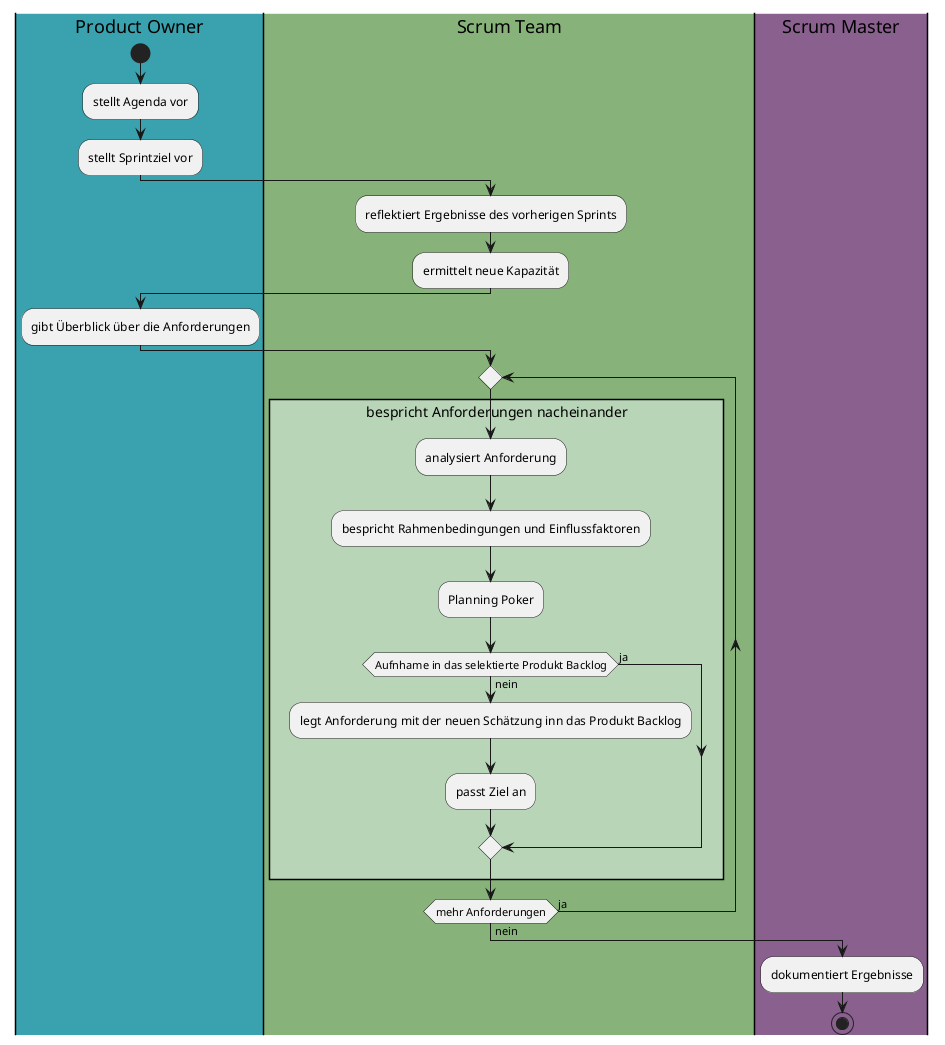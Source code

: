 @startuml

|#39A2AE|Product Owner|
start
:stellt Agenda vor;
:stellt Sprintziel vor;

|#87B37A|Scrum Team|
:reflektiert Ergebnisse des vorherigen Sprints;
:ermittelt neue Kapazität;

|Product Owner|
:gibt Überblick über die Anforderungen;

|Scrum Team|
repeat
skinparam defaultTextAlignment left
rectangle #B8D5B8 (bespricht Anforderungen nacheinander) {
  :analysiert Anforderung;
  :bespricht Rahmenbedingungen und Einflussfaktoren;
  :Planning Poker;
  if (Aufnhame in das selektierte Produkt Backlog) then (nein)
    :legt Anforderung mit der neuen Schätzung inn das Produkt Backlog;
    :passt Ziel an;
  else (ja)
  endif
}
repeat while (mehr Anforderungen) is (ja) not (nein)

|#89608E|Scrum Master|
:dokumentiert Ergebnisse;
stop

@enduml
